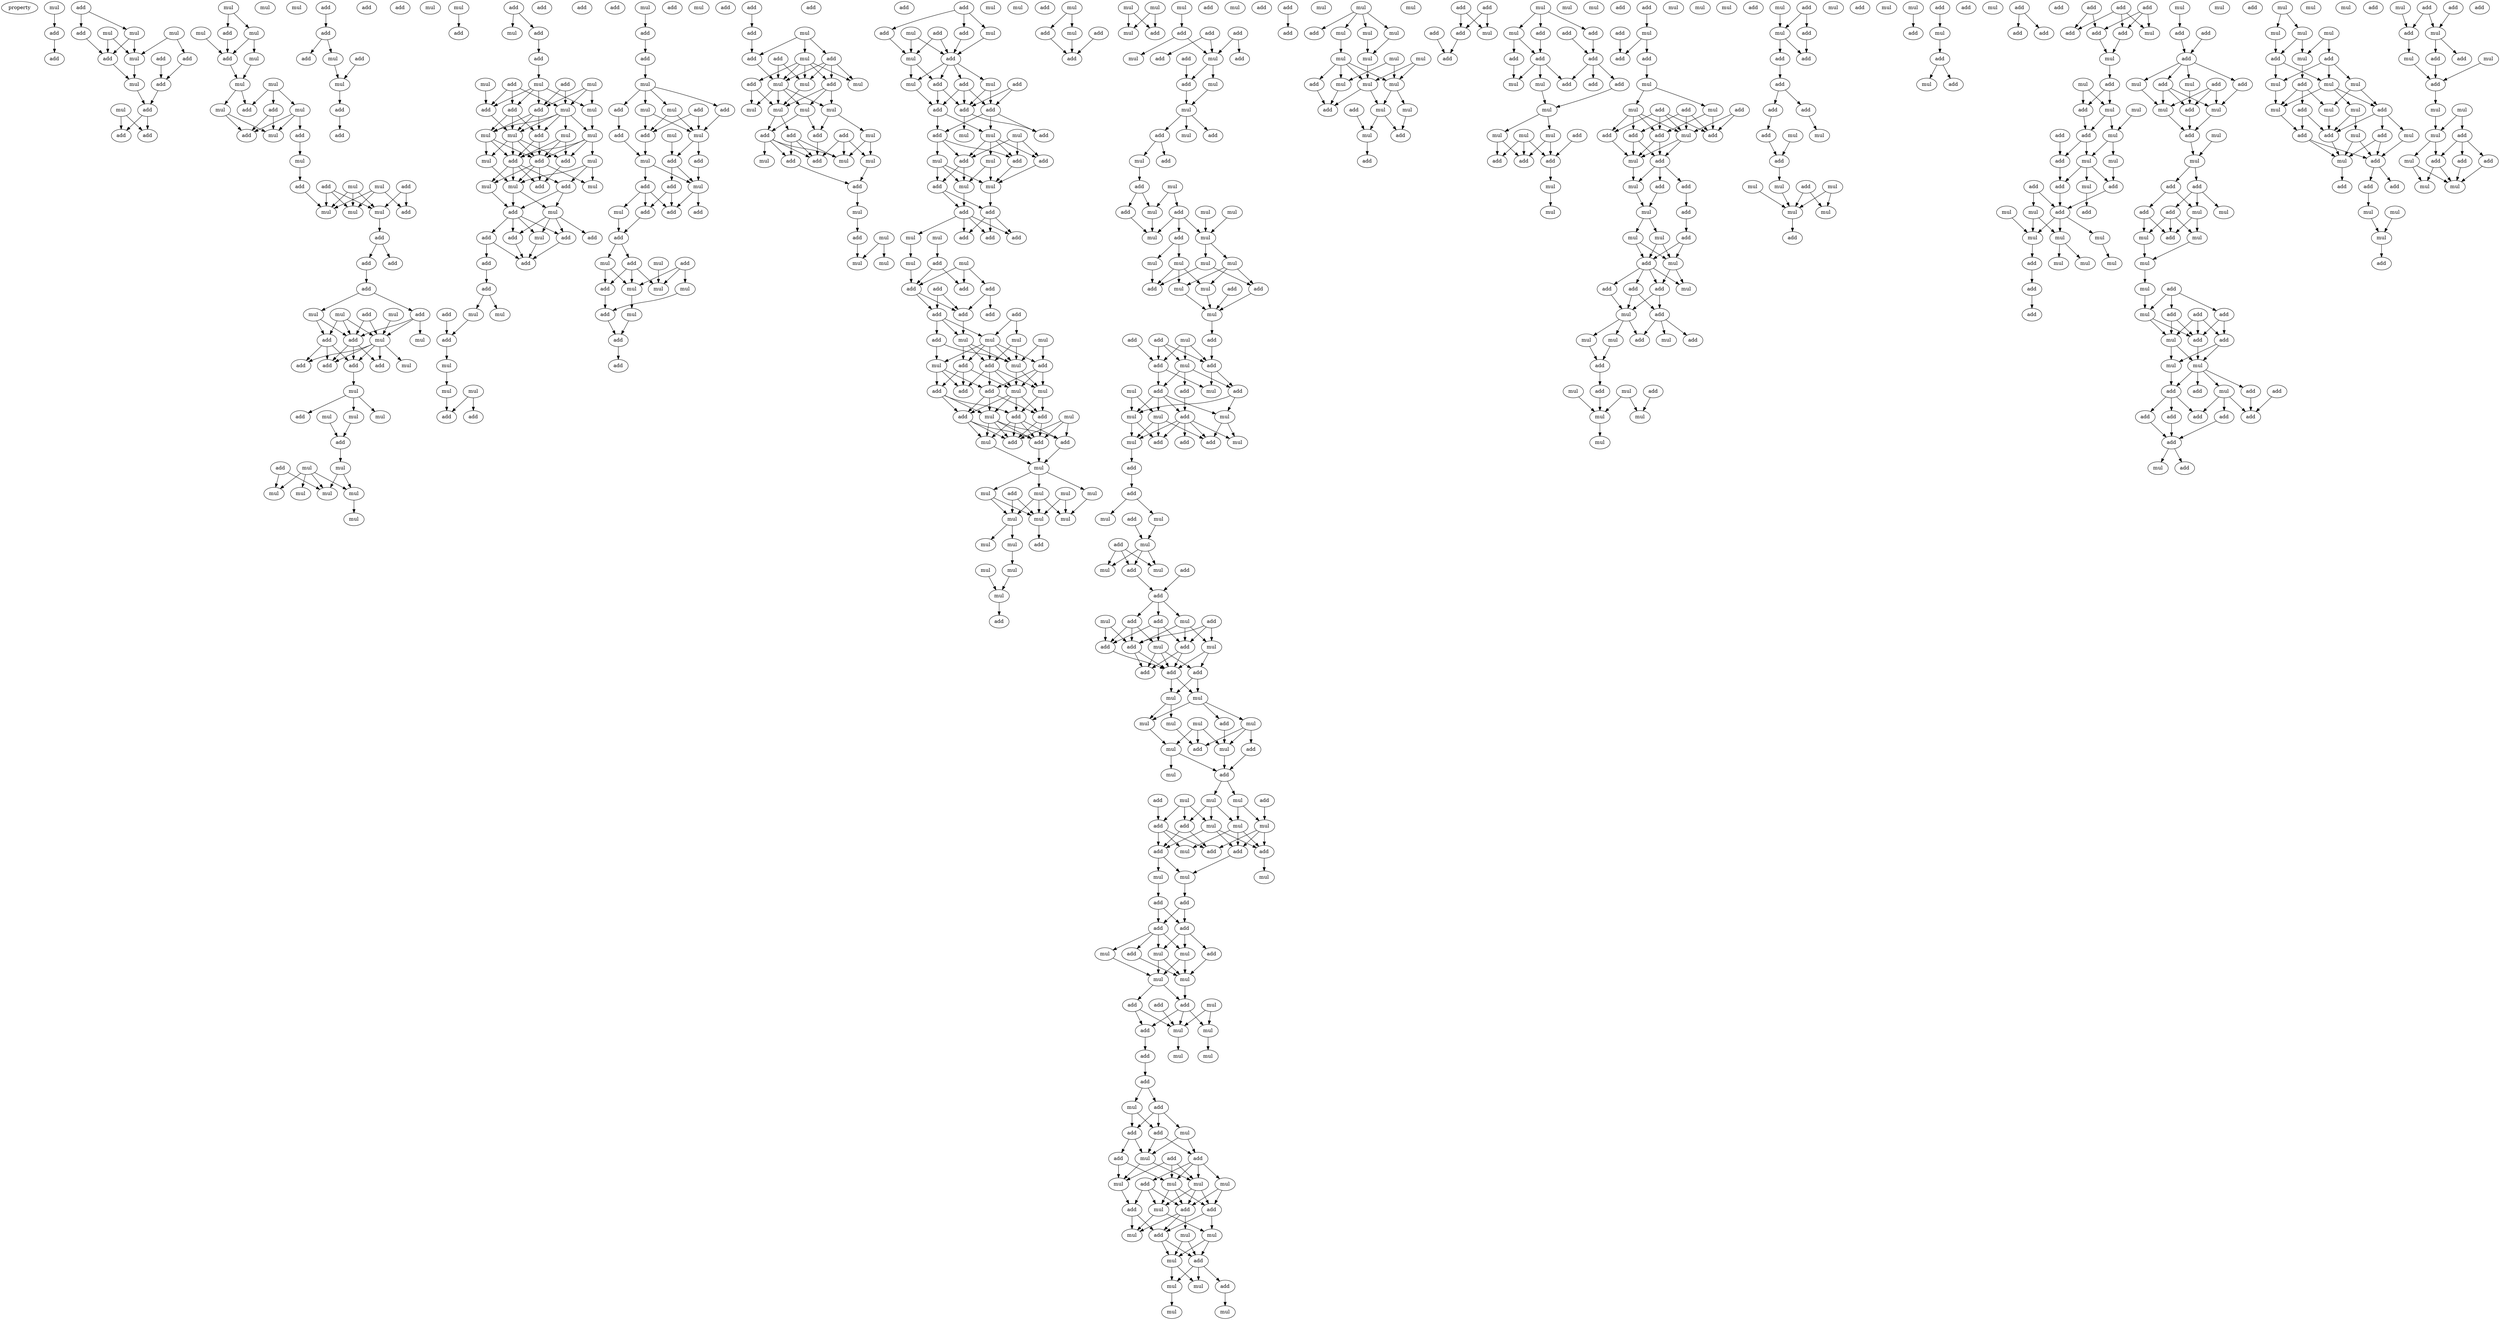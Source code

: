 digraph {
    node [fontcolor=black]
    property [mul=2,lf=1.9]
    0 [ label = mul ];
    1 [ label = add ];
    2 [ label = add ];
    3 [ label = add ];
    4 [ label = add ];
    5 [ label = mul ];
    6 [ label = mul ];
    7 [ label = mul ];
    8 [ label = mul ];
    9 [ label = add ];
    10 [ label = add ];
    11 [ label = add ];
    12 [ label = mul ];
    13 [ label = add ];
    14 [ label = mul ];
    15 [ label = add ];
    16 [ label = add ];
    17 [ label = add ];
    18 [ label = mul ];
    19 [ label = mul ];
    20 [ label = add ];
    21 [ label = mul ];
    22 [ label = mul ];
    23 [ label = add ];
    24 [ label = mul ];
    25 [ label = mul ];
    26 [ label = mul ];
    27 [ label = add ];
    28 [ label = mul ];
    29 [ label = mul ];
    30 [ label = add ];
    31 [ label = mul ];
    32 [ label = add ];
    33 [ label = add ];
    34 [ label = mul ];
    35 [ label = mul ];
    36 [ label = add ];
    37 [ label = mul ];
    38 [ label = add ];
    39 [ label = add ];
    40 [ label = mul ];
    41 [ label = mul ];
    42 [ label = add ];
    43 [ label = mul ];
    44 [ label = add ];
    45 [ label = add ];
    46 [ label = add ];
    47 [ label = add ];
    48 [ label = mul ];
    49 [ label = add ];
    50 [ label = add ];
    51 [ label = mul ];
    52 [ label = mul ];
    53 [ label = add ];
    54 [ label = mul ];
    55 [ label = mul ];
    56 [ label = add ];
    57 [ label = add ];
    58 [ label = add ];
    59 [ label = add ];
    60 [ label = mul ];
    61 [ label = add ];
    62 [ label = mul ];
    63 [ label = mul ];
    64 [ label = mul ];
    65 [ label = mul ];
    66 [ label = add ];
    67 [ label = add ];
    68 [ label = mul ];
    69 [ label = add ];
    70 [ label = mul ];
    71 [ label = mul ];
    72 [ label = mul ];
    73 [ label = mul ];
    74 [ label = mul ];
    75 [ label = mul ];
    76 [ label = mul ];
    77 [ label = add ];
    78 [ label = add ];
    79 [ label = add ];
    80 [ label = add ];
    81 [ label = mul ];
    82 [ label = add ];
    83 [ label = mul ];
    84 [ label = add ];
    85 [ label = add ];
    86 [ label = add ];
    87 [ label = mul ];
    88 [ label = mul ];
    89 [ label = add ];
    90 [ label = mul ];
    91 [ label = add ];
    92 [ label = add ];
    93 [ label = add ];
    94 [ label = add ];
    95 [ label = add ];
    96 [ label = mul ];
    97 [ label = add ];
    98 [ label = mul ];
    99 [ label = add ];
    100 [ label = mul ];
    101 [ label = mul ];
    102 [ label = add ];
    103 [ label = add ];
    104 [ label = add ];
    105 [ label = mul ];
    106 [ label = mul ];
    107 [ label = mul ];
    108 [ label = add ];
    109 [ label = mul ];
    110 [ label = mul ];
    111 [ label = mul ];
    112 [ label = add ];
    113 [ label = add ];
    114 [ label = mul ];
    115 [ label = add ];
    116 [ label = mul ];
    117 [ label = add ];
    118 [ label = mul ];
    119 [ label = add ];
    120 [ label = mul ];
    121 [ label = mul ];
    122 [ label = add ];
    123 [ label = add ];
    124 [ label = mul ];
    125 [ label = add ];
    126 [ label = add ];
    127 [ label = add ];
    128 [ label = add ];
    129 [ label = add ];
    130 [ label = add ];
    131 [ label = mul ];
    132 [ label = mul ];
    133 [ label = add ];
    134 [ label = add ];
    135 [ label = add ];
    136 [ label = mul ];
    137 [ label = add ];
    138 [ label = mul ];
    139 [ label = mul ];
    140 [ label = mul ];
    141 [ label = mul ];
    142 [ label = add ];
    143 [ label = add ];
    144 [ label = add ];
    145 [ label = add ];
    146 [ label = add ];
    147 [ label = mul ];
    148 [ label = mul ];
    149 [ label = add ];
    150 [ label = mul ];
    151 [ label = add ];
    152 [ label = add ];
    153 [ label = mul ];
    154 [ label = mul ];
    155 [ label = add ];
    156 [ label = add ];
    157 [ label = add ];
    158 [ label = mul ];
    159 [ label = add ];
    160 [ label = mul ];
    161 [ label = add ];
    162 [ label = add ];
    163 [ label = add ];
    164 [ label = mul ];
    165 [ label = add ];
    166 [ label = add ];
    167 [ label = add ];
    168 [ label = add ];
    169 [ label = mul ];
    170 [ label = add ];
    171 [ label = mul ];
    172 [ label = mul ];
    173 [ label = mul ];
    174 [ label = add ];
    175 [ label = mul ];
    176 [ label = mul ];
    177 [ label = add ];
    178 [ label = add ];
    179 [ label = add ];
    180 [ label = add ];
    181 [ label = mul ];
    182 [ label = add ];
    183 [ label = add ];
    184 [ label = add ];
    185 [ label = mul ];
    186 [ label = add ];
    187 [ label = add ];
    188 [ label = mul ];
    189 [ label = add ];
    190 [ label = mul ];
    191 [ label = mul ];
    192 [ label = mul ];
    193 [ label = mul ];
    194 [ label = mul ];
    195 [ label = mul ];
    196 [ label = mul ];
    197 [ label = add ];
    198 [ label = add ];
    199 [ label = add ];
    200 [ label = add ];
    201 [ label = mul ];
    202 [ label = mul ];
    203 [ label = add ];
    204 [ label = mul ];
    205 [ label = add ];
    206 [ label = add ];
    207 [ label = mul ];
    208 [ label = add ];
    209 [ label = add ];
    210 [ label = add ];
    211 [ label = mul ];
    212 [ label = mul ];
    213 [ label = mul ];
    214 [ label = add ];
    215 [ label = mul ];
    216 [ label = add ];
    217 [ label = add ];
    218 [ label = add ];
    219 [ label = mul ];
    220 [ label = mul ];
    221 [ label = add ];
    222 [ label = add ];
    223 [ label = add ];
    224 [ label = mul ];
    225 [ label = mul ];
    226 [ label = add ];
    227 [ label = add ];
    228 [ label = add ];
    229 [ label = add ];
    230 [ label = add ];
    231 [ label = mul ];
    232 [ label = add ];
    233 [ label = mul ];
    234 [ label = mul ];
    235 [ label = add ];
    236 [ label = mul ];
    237 [ label = mul ];
    238 [ label = add ];
    239 [ label = add ];
    240 [ label = mul ];
    241 [ label = add ];
    242 [ label = mul ];
    243 [ label = add ];
    244 [ label = add ];
    245 [ label = mul ];
    246 [ label = mul ];
    247 [ label = add ];
    248 [ label = add ];
    249 [ label = add ];
    250 [ label = add ];
    251 [ label = mul ];
    252 [ label = mul ];
    253 [ label = add ];
    254 [ label = add ];
    255 [ label = add ];
    256 [ label = add ];
    257 [ label = add ];
    258 [ label = add ];
    259 [ label = add ];
    260 [ label = add ];
    261 [ label = mul ];
    262 [ label = mul ];
    263 [ label = add ];
    264 [ label = mul ];
    265 [ label = mul ];
    266 [ label = add ];
    267 [ label = mul ];
    268 [ label = add ];
    269 [ label = mul ];
    270 [ label = add ];
    271 [ label = add ];
    272 [ label = mul ];
    273 [ label = add ];
    274 [ label = add ];
    275 [ label = mul ];
    276 [ label = add ];
    277 [ label = add ];
    278 [ label = mul ];
    279 [ label = add ];
    280 [ label = mul ];
    281 [ label = add ];
    282 [ label = add ];
    283 [ label = mul ];
    284 [ label = add ];
    285 [ label = mul ];
    286 [ label = mul ];
    287 [ label = mul ];
    288 [ label = mul ];
    289 [ label = add ];
    290 [ label = mul ];
    291 [ label = mul ];
    292 [ label = mul ];
    293 [ label = mul ];
    294 [ label = add ];
    295 [ label = mul ];
    296 [ label = mul ];
    297 [ label = mul ];
    298 [ label = mul ];
    299 [ label = mul ];
    300 [ label = mul ];
    301 [ label = mul ];
    302 [ label = add ];
    303 [ label = add ];
    304 [ label = mul ];
    305 [ label = add ];
    306 [ label = mul ];
    307 [ label = add ];
    308 [ label = add ];
    309 [ label = mul ];
    310 [ label = mul ];
    311 [ label = mul ];
    312 [ label = add ];
    313 [ label = mul ];
    314 [ label = add ];
    315 [ label = add ];
    316 [ label = add ];
    317 [ label = add ];
    318 [ label = mul ];
    319 [ label = add ];
    320 [ label = mul ];
    321 [ label = add ];
    322 [ label = mul ];
    323 [ label = add ];
    324 [ label = mul ];
    325 [ label = add ];
    326 [ label = mul ];
    327 [ label = add ];
    328 [ label = add ];
    329 [ label = mul ];
    330 [ label = add ];
    331 [ label = mul ];
    332 [ label = add ];
    333 [ label = mul ];
    334 [ label = add ];
    335 [ label = mul ];
    336 [ label = mul ];
    337 [ label = add ];
    338 [ label = mul ];
    339 [ label = mul ];
    340 [ label = add ];
    341 [ label = mul ];
    342 [ label = mul ];
    343 [ label = mul ];
    344 [ label = mul ];
    345 [ label = add ];
    346 [ label = mul ];
    347 [ label = mul ];
    348 [ label = add ];
    349 [ label = add ];
    350 [ label = mul ];
    351 [ label = add ];
    352 [ label = mul ];
    353 [ label = add ];
    354 [ label = add ];
    355 [ label = add ];
    356 [ label = mul ];
    357 [ label = add ];
    358 [ label = add ];
    359 [ label = add ];
    360 [ label = mul ];
    361 [ label = mul ];
    362 [ label = add ];
    363 [ label = mul ];
    364 [ label = mul ];
    365 [ label = add ];
    366 [ label = mul ];
    367 [ label = mul ];
    368 [ label = add ];
    369 [ label = mul ];
    370 [ label = add ];
    371 [ label = add ];
    372 [ label = add ];
    373 [ label = add ];
    374 [ label = mul ];
    375 [ label = add ];
    376 [ label = mul ];
    377 [ label = mul ];
    378 [ label = add ];
    379 [ label = mul ];
    380 [ label = mul ];
    381 [ label = add ];
    382 [ label = mul ];
    383 [ label = add ];
    384 [ label = add ];
    385 [ label = add ];
    386 [ label = mul ];
    387 [ label = add ];
    388 [ label = add ];
    389 [ label = mul ];
    390 [ label = add ];
    391 [ label = mul ];
    392 [ label = mul ];
    393 [ label = add ];
    394 [ label = add ];
    395 [ label = add ];
    396 [ label = add ];
    397 [ label = add ];
    398 [ label = mul ];
    399 [ label = mul ];
    400 [ label = add ];
    401 [ label = mul ];
    402 [ label = mul ];
    403 [ label = mul ];
    404 [ label = mul ];
    405 [ label = add ];
    406 [ label = mul ];
    407 [ label = mul ];
    408 [ label = add ];
    409 [ label = add ];
    410 [ label = mul ];
    411 [ label = mul ];
    412 [ label = add ];
    413 [ label = mul ];
    414 [ label = add ];
    415 [ label = mul ];
    416 [ label = mul ];
    417 [ label = add ];
    418 [ label = mul ];
    419 [ label = add ];
    420 [ label = mul ];
    421 [ label = mul ];
    422 [ label = add ];
    423 [ label = add ];
    424 [ label = add ];
    425 [ label = add ];
    426 [ label = mul ];
    427 [ label = mul ];
    428 [ label = mul ];
    429 [ label = add ];
    430 [ label = add ];
    431 [ label = add ];
    432 [ label = add ];
    433 [ label = mul ];
    434 [ label = mul ];
    435 [ label = add ];
    436 [ label = add ];
    437 [ label = mul ];
    438 [ label = mul ];
    439 [ label = mul ];
    440 [ label = mul ];
    441 [ label = add ];
    442 [ label = add ];
    443 [ label = add ];
    444 [ label = add ];
    445 [ label = mul ];
    446 [ label = mul ];
    447 [ label = add ];
    448 [ label = add ];
    449 [ label = mul ];
    450 [ label = mul ];
    451 [ label = add ];
    452 [ label = add ];
    453 [ label = add ];
    454 [ label = mul ];
    455 [ label = add ];
    456 [ label = mul ];
    457 [ label = add ];
    458 [ label = add ];
    459 [ label = add ];
    460 [ label = add ];
    461 [ label = mul ];
    462 [ label = add ];
    463 [ label = add ];
    464 [ label = mul ];
    465 [ label = mul ];
    466 [ label = mul ];
    467 [ label = mul ];
    468 [ label = add ];
    469 [ label = mul ];
    470 [ label = add ];
    471 [ label = add ];
    472 [ label = mul ];
    473 [ label = mul ];
    474 [ label = add ];
    475 [ label = mul ];
    476 [ label = add ];
    477 [ label = mul ];
    478 [ label = mul ];
    479 [ label = mul ];
    480 [ label = add ];
    481 [ label = mul ];
    482 [ label = mul ];
    483 [ label = mul ];
    484 [ label = mul ];
    485 [ label = mul ];
    486 [ label = add ];
    487 [ label = mul ];
    488 [ label = mul ];
    489 [ label = mul ];
    490 [ label = mul ];
    491 [ label = mul ];
    492 [ label = mul ];
    493 [ label = mul ];
    494 [ label = add ];
    495 [ label = mul ];
    496 [ label = mul ];
    497 [ label = mul ];
    498 [ label = mul ];
    499 [ label = mul ];
    500 [ label = add ];
    501 [ label = add ];
    502 [ label = mul ];
    503 [ label = add ];
    504 [ label = add ];
    505 [ label = add ];
    506 [ label = add ];
    507 [ label = add ];
    508 [ label = add ];
    509 [ label = mul ];
    510 [ label = add ];
    511 [ label = mul ];
    512 [ label = add ];
    513 [ label = mul ];
    514 [ label = add ];
    515 [ label = mul ];
    516 [ label = add ];
    517 [ label = add ];
    518 [ label = add ];
    519 [ label = add ];
    520 [ label = add ];
    521 [ label = add ];
    522 [ label = mul ];
    523 [ label = add ];
    524 [ label = mul ];
    525 [ label = mul ];
    526 [ label = mul ];
    527 [ label = mul ];
    528 [ label = add ];
    529 [ label = mul ];
    530 [ label = mul ];
    531 [ label = add ];
    532 [ label = add ];
    533 [ label = add ];
    534 [ label = mul ];
    535 [ label = add ];
    536 [ label = mul ];
    537 [ label = add ];
    538 [ label = mul ];
    539 [ label = mul ];
    540 [ label = add ];
    541 [ label = mul ];
    542 [ label = mul ];
    543 [ label = add ];
    544 [ label = add ];
    545 [ label = mul ];
    546 [ label = add ];
    547 [ label = add ];
    548 [ label = add ];
    549 [ label = mul ];
    550 [ label = mul ];
    551 [ label = add ];
    552 [ label = mul ];
    553 [ label = add ];
    554 [ label = add ];
    555 [ label = add ];
    556 [ label = mul ];
    557 [ label = add ];
    558 [ label = mul ];
    559 [ label = add ];
    560 [ label = add ];
    561 [ label = mul ];
    562 [ label = add ];
    563 [ label = add ];
    564 [ label = mul ];
    565 [ label = mul ];
    566 [ label = add ];
    567 [ label = mul ];
    568 [ label = mul ];
    569 [ label = add ];
    570 [ label = add ];
    571 [ label = add ];
    572 [ label = mul ];
    573 [ label = add ];
    574 [ label = mul ];
    575 [ label = add ];
    576 [ label = add ];
    577 [ label = mul ];
    578 [ label = mul ];
    579 [ label = add ];
    580 [ label = add ];
    581 [ label = mul ];
    582 [ label = mul ];
    583 [ label = add ];
    584 [ label = mul ];
    585 [ label = mul ];
    586 [ label = mul ];
    587 [ label = add ];
    588 [ label = add ];
    589 [ label = mul ];
    590 [ label = mul ];
    591 [ label = add ];
    592 [ label = add ];
    593 [ label = add ];
    594 [ label = mul ];
    595 [ label = add ];
    596 [ label = mul ];
    597 [ label = add ];
    598 [ label = add ];
    599 [ label = add ];
    600 [ label = mul ];
    601 [ label = add ];
    602 [ label = mul ];
    603 [ label = add ];
    604 [ label = mul ];
    605 [ label = mul ];
    606 [ label = add ];
    607 [ label = mul ];
    608 [ label = mul ];
    609 [ label = mul ];
    610 [ label = add ];
    611 [ label = mul ];
    612 [ label = add ];
    613 [ label = add ];
    614 [ label = mul ];
    615 [ label = add ];
    616 [ label = mul ];
    617 [ label = add ];
    618 [ label = mul ];
    619 [ label = add ];
    620 [ label = add ];
    621 [ label = add ];
    622 [ label = add ];
    623 [ label = add ];
    624 [ label = add ];
    625 [ label = add ];
    626 [ label = add ];
    627 [ label = add ];
    628 [ label = add ];
    629 [ label = add ];
    630 [ label = mul ];
    631 [ label = mul ];
    632 [ label = mul ];
    633 [ label = add ];
    634 [ label = mul ];
    635 [ label = add ];
    636 [ label = mul ];
    637 [ label = add ];
    638 [ label = mul ];
    639 [ label = add ];
    640 [ label = mul ];
    641 [ label = add ];
    642 [ label = mul ];
    643 [ label = add ];
    644 [ label = add ];
    645 [ label = add ];
    646 [ label = mul ];
    647 [ label = mul ];
    648 [ label = add ];
    649 [ label = mul ];
    650 [ label = add ];
    651 [ label = mul ];
    652 [ label = mul ];
    653 [ label = mul ];
    654 [ label = mul ];
    655 [ label = mul ];
    656 [ label = mul ];
    657 [ label = add ];
    658 [ label = add ];
    659 [ label = add ];
    660 [ label = mul ];
    661 [ label = add ];
    662 [ label = mul ];
    663 [ label = add ];
    664 [ label = add ];
    665 [ label = add ];
    666 [ label = mul ];
    667 [ label = add ];
    668 [ label = mul ];
    669 [ label = add ];
    670 [ label = add ];
    671 [ label = mul ];
    672 [ label = mul ];
    673 [ label = add ];
    674 [ label = mul ];
    675 [ label = mul ];
    676 [ label = add ];
    677 [ label = add ];
    678 [ label = add ];
    679 [ label = add ];
    680 [ label = mul ];
    681 [ label = mul ];
    682 [ label = add ];
    683 [ label = mul ];
    684 [ label = mul ];
    685 [ label = add ];
    686 [ label = mul ];
    687 [ label = add ];
    688 [ label = mul ];
    689 [ label = add ];
    690 [ label = add ];
    691 [ label = add ];
    692 [ label = mul ];
    693 [ label = add ];
    694 [ label = mul ];
    695 [ label = add ];
    696 [ label = mul ];
    697 [ label = mul ];
    698 [ label = add ];
    699 [ label = mul ];
    700 [ label = add ];
    701 [ label = add ];
    702 [ label = add ];
    703 [ label = add ];
    704 [ label = add ];
    705 [ label = add ];
    706 [ label = add ];
    707 [ label = add ];
    708 [ label = add ];
    709 [ label = mul ];
    710 [ label = add ];
    711 [ label = mul ];
    712 [ label = mul ];
    713 [ label = mul ];
    714 [ label = mul ];
    715 [ label = add ];
    716 [ label = add ];
    717 [ label = mul ];
    718 [ label = mul ];
    719 [ label = mul ];
    720 [ label = mul ];
    721 [ label = mul ];
    722 [ label = add ];
    723 [ label = add ];
    724 [ label = add ];
    725 [ label = mul ];
    726 [ label = mul ];
    727 [ label = mul ];
    728 [ label = mul ];
    729 [ label = add ];
    730 [ label = mul ];
    731 [ label = add ];
    732 [ label = add ];
    733 [ label = add ];
    734 [ label = mul ];
    735 [ label = add ];
    736 [ label = add ];
    737 [ label = add ];
    738 [ label = mul ];
    739 [ label = mul ];
    740 [ label = mul ];
    741 [ label = mul ];
    742 [ label = add ];
    743 [ label = add ];
    744 [ label = mul ];
    745 [ label = add ];
    746 [ label = add ];
    747 [ label = add ];
    748 [ label = mul ];
    749 [ label = mul ];
    750 [ label = add ];
    751 [ label = add ];
    752 [ label = mul ];
    753 [ label = add ];
    754 [ label = mul ];
    755 [ label = mul ];
    756 [ label = add ];
    757 [ label = mul ];
    758 [ label = mul ];
    759 [ label = add ];
    760 [ label = add ];
    761 [ label = add ];
    762 [ label = add ];
    763 [ label = mul ];
    764 [ label = mul ];
    0 -> 1 [ name = 0 ];
    1 -> 3 [ name = 1 ];
    2 -> 4 [ name = 2 ];
    2 -> 7 [ name = 3 ];
    4 -> 10 [ name = 4 ];
    5 -> 8 [ name = 5 ];
    5 -> 10 [ name = 6 ];
    6 -> 8 [ name = 7 ];
    6 -> 11 [ name = 8 ];
    7 -> 8 [ name = 9 ];
    7 -> 10 [ name = 10 ];
    8 -> 12 [ name = 11 ];
    9 -> 13 [ name = 12 ];
    10 -> 12 [ name = 13 ];
    11 -> 13 [ name = 14 ];
    12 -> 15 [ name = 15 ];
    13 -> 15 [ name = 16 ];
    14 -> 16 [ name = 17 ];
    14 -> 17 [ name = 18 ];
    15 -> 16 [ name = 19 ];
    15 -> 17 [ name = 20 ];
    18 -> 19 [ name = 21 ];
    18 -> 20 [ name = 22 ];
    19 -> 22 [ name = 23 ];
    19 -> 23 [ name = 24 ];
    20 -> 23 [ name = 25 ];
    21 -> 23 [ name = 26 ];
    22 -> 24 [ name = 27 ];
    23 -> 24 [ name = 28 ];
    24 -> 27 [ name = 29 ];
    24 -> 28 [ name = 30 ];
    26 -> 27 [ name = 31 ];
    26 -> 29 [ name = 32 ];
    26 -> 30 [ name = 33 ];
    28 -> 31 [ name = 34 ];
    28 -> 32 [ name = 35 ];
    29 -> 31 [ name = 36 ];
    29 -> 32 [ name = 37 ];
    29 -> 33 [ name = 38 ];
    30 -> 31 [ name = 39 ];
    30 -> 32 [ name = 40 ];
    33 -> 34 [ name = 41 ];
    34 -> 38 [ name = 42 ];
    35 -> 40 [ name = 43 ];
    35 -> 42 [ name = 44 ];
    35 -> 43 [ name = 45 ];
    36 -> 41 [ name = 46 ];
    36 -> 42 [ name = 47 ];
    37 -> 40 [ name = 48 ];
    37 -> 41 [ name = 49 ];
    37 -> 43 [ name = 50 ];
    38 -> 43 [ name = 51 ];
    39 -> 40 [ name = 52 ];
    39 -> 41 [ name = 53 ];
    39 -> 43 [ name = 54 ];
    41 -> 44 [ name = 55 ];
    44 -> 45 [ name = 56 ];
    44 -> 46 [ name = 57 ];
    45 -> 47 [ name = 58 ];
    47 -> 48 [ name = 59 ];
    47 -> 50 [ name = 60 ];
    48 -> 53 [ name = 61 ];
    48 -> 56 [ name = 62 ];
    49 -> 55 [ name = 63 ];
    49 -> 56 [ name = 64 ];
    50 -> 54 [ name = 65 ];
    50 -> 55 [ name = 66 ];
    50 -> 56 [ name = 67 ];
    51 -> 53 [ name = 68 ];
    51 -> 55 [ name = 69 ];
    51 -> 56 [ name = 70 ];
    52 -> 55 [ name = 71 ];
    53 -> 57 [ name = 72 ];
    53 -> 58 [ name = 73 ];
    53 -> 59 [ name = 74 ];
    55 -> 57 [ name = 75 ];
    55 -> 58 [ name = 76 ];
    55 -> 59 [ name = 77 ];
    55 -> 60 [ name = 78 ];
    55 -> 61 [ name = 79 ];
    56 -> 57 [ name = 80 ];
    56 -> 59 [ name = 81 ];
    56 -> 61 [ name = 82 ];
    59 -> 62 [ name = 83 ];
    62 -> 63 [ name = 84 ];
    62 -> 64 [ name = 85 ];
    62 -> 66 [ name = 86 ];
    63 -> 67 [ name = 87 ];
    65 -> 67 [ name = 88 ];
    67 -> 68 [ name = 89 ];
    68 -> 71 [ name = 90 ];
    68 -> 72 [ name = 91 ];
    69 -> 71 [ name = 92 ];
    69 -> 74 [ name = 93 ];
    70 -> 71 [ name = 94 ];
    70 -> 72 [ name = 95 ];
    70 -> 73 [ name = 96 ];
    70 -> 74 [ name = 97 ];
    72 -> 75 [ name = 98 ];
    77 -> 79 [ name = 99 ];
    79 -> 80 [ name = 100 ];
    79 -> 81 [ name = 101 ];
    81 -> 83 [ name = 102 ];
    82 -> 83 [ name = 103 ];
    83 -> 84 [ name = 104 ];
    84 -> 85 [ name = 105 ];
    88 -> 92 [ name = 106 ];
    89 -> 90 [ name = 107 ];
    89 -> 91 [ name = 108 ];
    91 -> 95 [ name = 109 ];
    95 -> 98 [ name = 110 ];
    96 -> 101 [ name = 111 ];
    96 -> 104 [ name = 112 ];
    96 -> 105 [ name = 113 ];
    97 -> 104 [ name = 114 ];
    97 -> 105 [ name = 115 ];
    98 -> 101 [ name = 116 ];
    98 -> 102 [ name = 117 ];
    98 -> 103 [ name = 118 ];
    98 -> 104 [ name = 119 ];
    99 -> 102 [ name = 120 ];
    99 -> 103 [ name = 121 ];
    99 -> 105 [ name = 122 ];
    100 -> 103 [ name = 123 ];
    101 -> 110 [ name = 124 ];
    102 -> 106 [ name = 125 ];
    102 -> 107 [ name = 126 ];
    102 -> 108 [ name = 127 ];
    103 -> 106 [ name = 128 ];
    104 -> 106 [ name = 129 ];
    104 -> 107 [ name = 130 ];
    104 -> 108 [ name = 131 ];
    105 -> 106 [ name = 132 ];
    105 -> 107 [ name = 133 ];
    105 -> 108 [ name = 134 ];
    105 -> 109 [ name = 135 ];
    105 -> 110 [ name = 136 ];
    106 -> 111 [ name = 137 ];
    106 -> 112 [ name = 138 ];
    106 -> 113 [ name = 139 ];
    106 -> 115 [ name = 140 ];
    107 -> 111 [ name = 141 ];
    107 -> 112 [ name = 142 ];
    107 -> 115 [ name = 143 ];
    108 -> 112 [ name = 144 ];
    108 -> 115 [ name = 145 ];
    109 -> 112 [ name = 146 ];
    109 -> 113 [ name = 147 ];
    109 -> 115 [ name = 148 ];
    110 -> 112 [ name = 149 ];
    110 -> 113 [ name = 150 ];
    110 -> 114 [ name = 151 ];
    110 -> 115 [ name = 152 ];
    111 -> 118 [ name = 153 ];
    112 -> 117 [ name = 154 ];
    112 -> 118 [ name = 155 ];
    112 -> 119 [ name = 156 ];
    112 -> 120 [ name = 157 ];
    113 -> 117 [ name = 158 ];
    114 -> 116 [ name = 159 ];
    114 -> 118 [ name = 160 ];
    114 -> 119 [ name = 161 ];
    115 -> 116 [ name = 162 ];
    115 -> 117 [ name = 163 ];
    115 -> 118 [ name = 164 ];
    115 -> 120 [ name = 165 ];
    118 -> 121 [ name = 166 ];
    118 -> 122 [ name = 167 ];
    119 -> 121 [ name = 168 ];
    119 -> 122 [ name = 169 ];
    120 -> 122 [ name = 170 ];
    121 -> 123 [ name = 171 ];
    121 -> 124 [ name = 172 ];
    121 -> 125 [ name = 173 ];
    121 -> 126 [ name = 174 ];
    122 -> 123 [ name = 175 ];
    122 -> 124 [ name = 176 ];
    122 -> 125 [ name = 177 ];
    122 -> 127 [ name = 178 ];
    123 -> 129 [ name = 179 ];
    124 -> 129 [ name = 180 ];
    125 -> 129 [ name = 181 ];
    127 -> 128 [ name = 182 ];
    127 -> 129 [ name = 183 ];
    128 -> 130 [ name = 184 ];
    130 -> 131 [ name = 185 ];
    130 -> 132 [ name = 186 ];
    132 -> 135 [ name = 187 ];
    133 -> 135 [ name = 188 ];
    135 -> 139 [ name = 189 ];
    136 -> 142 [ name = 190 ];
    139 -> 141 [ name = 191 ];
    140 -> 145 [ name = 192 ];
    140 -> 146 [ name = 193 ];
    141 -> 145 [ name = 194 ];
    142 -> 144 [ name = 195 ];
    144 -> 147 [ name = 196 ];
    147 -> 148 [ name = 197 ];
    147 -> 149 [ name = 198 ];
    147 -> 150 [ name = 199 ];
    147 -> 151 [ name = 200 ];
    148 -> 153 [ name = 201 ];
    148 -> 156 [ name = 202 ];
    149 -> 155 [ name = 203 ];
    150 -> 153 [ name = 204 ];
    150 -> 156 [ name = 205 ];
    151 -> 153 [ name = 206 ];
    152 -> 153 [ name = 207 ];
    152 -> 156 [ name = 208 ];
    153 -> 157 [ name = 209 ];
    153 -> 159 [ name = 210 ];
    154 -> 157 [ name = 211 ];
    155 -> 158 [ name = 212 ];
    156 -> 158 [ name = 213 ];
    157 -> 160 [ name = 214 ];
    157 -> 162 [ name = 215 ];
    158 -> 160 [ name = 216 ];
    158 -> 161 [ name = 217 ];
    159 -> 160 [ name = 218 ];
    160 -> 165 [ name = 219 ];
    160 -> 166 [ name = 220 ];
    161 -> 163 [ name = 221 ];
    161 -> 164 [ name = 222 ];
    161 -> 166 [ name = 223 ];
    162 -> 163 [ name = 224 ];
    162 -> 166 [ name = 225 ];
    163 -> 167 [ name = 226 ];
    164 -> 167 [ name = 227 ];
    167 -> 170 [ name = 228 ];
    167 -> 171 [ name = 229 ];
    168 -> 172 [ name = 230 ];
    168 -> 173 [ name = 231 ];
    168 -> 175 [ name = 232 ];
    169 -> 175 [ name = 233 ];
    170 -> 172 [ name = 234 ];
    170 -> 174 [ name = 235 ];
    170 -> 175 [ name = 236 ];
    171 -> 172 [ name = 237 ];
    171 -> 174 [ name = 238 ];
    172 -> 176 [ name = 239 ];
    173 -> 177 [ name = 240 ];
    174 -> 177 [ name = 241 ];
    176 -> 178 [ name = 242 ];
    177 -> 178 [ name = 243 ];
    178 -> 180 [ name = 244 ];
    179 -> 182 [ name = 245 ];
    181 -> 183 [ name = 246 ];
    181 -> 185 [ name = 247 ];
    181 -> 186 [ name = 248 ];
    182 -> 183 [ name = 249 ];
    183 -> 190 [ name = 250 ];
    184 -> 190 [ name = 251 ];
    184 -> 191 [ name = 252 ];
    185 -> 187 [ name = 253 ];
    185 -> 188 [ name = 254 ];
    185 -> 189 [ name = 255 ];
    185 -> 190 [ name = 256 ];
    185 -> 191 [ name = 257 ];
    186 -> 188 [ name = 258 ];
    186 -> 189 [ name = 259 ];
    186 -> 190 [ name = 260 ];
    186 -> 191 [ name = 261 ];
    187 -> 193 [ name = 262 ];
    187 -> 194 [ name = 263 ];
    189 -> 192 [ name = 264 ];
    189 -> 193 [ name = 265 ];
    189 -> 195 [ name = 266 ];
    190 -> 192 [ name = 267 ];
    190 -> 193 [ name = 268 ];
    190 -> 194 [ name = 269 ];
    190 -> 195 [ name = 270 ];
    191 -> 193 [ name = 271 ];
    192 -> 196 [ name = 272 ];
    192 -> 200 [ name = 273 ];
    193 -> 198 [ name = 274 ];
    193 -> 199 [ name = 275 ];
    195 -> 199 [ name = 276 ];
    195 -> 200 [ name = 277 ];
    196 -> 201 [ name = 278 ];
    196 -> 202 [ name = 279 ];
    197 -> 201 [ name = 280 ];
    197 -> 202 [ name = 281 ];
    197 -> 205 [ name = 282 ];
    198 -> 202 [ name = 283 ];
    198 -> 203 [ name = 284 ];
    198 -> 205 [ name = 285 ];
    199 -> 202 [ name = 286 ];
    199 -> 203 [ name = 287 ];
    199 -> 204 [ name = 288 ];
    199 -> 205 [ name = 289 ];
    200 -> 205 [ name = 290 ];
    201 -> 206 [ name = 291 ];
    203 -> 206 [ name = 292 ];
    206 -> 207 [ name = 293 ];
    207 -> 209 [ name = 294 ];
    209 -> 212 [ name = 295 ];
    211 -> 212 [ name = 296 ];
    211 -> 213 [ name = 297 ];
    214 -> 215 [ name = 298 ];
    214 -> 216 [ name = 299 ];
    214 -> 218 [ name = 300 ];
    215 -> 221 [ name = 301 ];
    216 -> 221 [ name = 302 ];
    217 -> 220 [ name = 303 ];
    217 -> 221 [ name = 304 ];
    218 -> 220 [ name = 305 ];
    219 -> 220 [ name = 306 ];
    219 -> 221 [ name = 307 ];
    220 -> 223 [ name = 308 ];
    220 -> 225 [ name = 309 ];
    221 -> 223 [ name = 310 ];
    221 -> 224 [ name = 311 ];
    221 -> 225 [ name = 312 ];
    221 -> 226 [ name = 313 ];
    222 -> 227 [ name = 314 ];
    222 -> 229 [ name = 315 ];
    223 -> 228 [ name = 316 ];
    223 -> 229 [ name = 317 ];
    224 -> 227 [ name = 318 ];
    224 -> 229 [ name = 319 ];
    225 -> 228 [ name = 320 ];
    226 -> 227 [ name = 321 ];
    226 -> 228 [ name = 322 ];
    226 -> 229 [ name = 323 ];
    227 -> 230 [ name = 324 ];
    227 -> 232 [ name = 325 ];
    227 -> 233 [ name = 326 ];
    228 -> 232 [ name = 327 ];
    228 -> 233 [ name = 328 ];
    229 -> 230 [ name = 329 ];
    229 -> 234 [ name = 330 ];
    231 -> 235 [ name = 331 ];
    231 -> 238 [ name = 332 ];
    231 -> 239 [ name = 333 ];
    232 -> 237 [ name = 334 ];
    232 -> 238 [ name = 335 ];
    232 -> 239 [ name = 336 ];
    233 -> 235 [ name = 337 ];
    233 -> 236 [ name = 338 ];
    233 -> 238 [ name = 339 ];
    233 -> 239 [ name = 340 ];
    235 -> 242 [ name = 341 ];
    236 -> 240 [ name = 342 ];
    236 -> 242 [ name = 343 ];
    237 -> 240 [ name = 344 ];
    237 -> 241 [ name = 345 ];
    237 -> 242 [ name = 346 ];
    238 -> 242 [ name = 347 ];
    239 -> 240 [ name = 348 ];
    239 -> 241 [ name = 349 ];
    240 -> 243 [ name = 350 ];
    241 -> 243 [ name = 351 ];
    241 -> 244 [ name = 352 ];
    242 -> 244 [ name = 353 ];
    243 -> 245 [ name = 354 ];
    243 -> 247 [ name = 355 ];
    243 -> 248 [ name = 356 ];
    243 -> 249 [ name = 357 ];
    244 -> 247 [ name = 358 ];
    244 -> 248 [ name = 359 ];
    244 -> 249 [ name = 360 ];
    245 -> 252 [ name = 361 ];
    246 -> 250 [ name = 362 ];
    250 -> 253 [ name = 363 ];
    250 -> 256 [ name = 364 ];
    251 -> 253 [ name = 365 ];
    251 -> 255 [ name = 366 ];
    251 -> 256 [ name = 367 ];
    252 -> 256 [ name = 368 ];
    254 -> 258 [ name = 369 ];
    254 -> 259 [ name = 370 ];
    255 -> 258 [ name = 371 ];
    255 -> 260 [ name = 372 ];
    256 -> 258 [ name = 373 ];
    256 -> 259 [ name = 374 ];
    257 -> 261 [ name = 375 ];
    257 -> 265 [ name = 376 ];
    258 -> 262 [ name = 377 ];
    259 -> 262 [ name = 378 ];
    259 -> 263 [ name = 379 ];
    259 -> 265 [ name = 380 ];
    261 -> 266 [ name = 381 ];
    261 -> 269 [ name = 382 ];
    262 -> 266 [ name = 383 ];
    262 -> 268 [ name = 384 ];
    262 -> 269 [ name = 385 ];
    263 -> 267 [ name = 386 ];
    263 -> 269 [ name = 387 ];
    264 -> 269 [ name = 388 ];
    264 -> 270 [ name = 389 ];
    265 -> 266 [ name = 390 ];
    265 -> 267 [ name = 391 ];
    265 -> 268 [ name = 392 ];
    265 -> 269 [ name = 393 ];
    265 -> 270 [ name = 394 ];
    266 -> 271 [ name = 395 ];
    266 -> 272 [ name = 396 ];
    266 -> 274 [ name = 397 ];
    266 -> 275 [ name = 398 ];
    267 -> 271 [ name = 399 ];
    267 -> 273 [ name = 400 ];
    267 -> 274 [ name = 401 ];
    268 -> 271 [ name = 402 ];
    268 -> 273 [ name = 403 ];
    268 -> 275 [ name = 404 ];
    269 -> 272 [ name = 405 ];
    269 -> 275 [ name = 406 ];
    270 -> 272 [ name = 407 ];
    270 -> 274 [ name = 408 ];
    270 -> 275 [ name = 409 ];
    272 -> 276 [ name = 410 ];
    272 -> 279 [ name = 411 ];
    273 -> 276 [ name = 412 ];
    273 -> 277 [ name = 413 ];
    273 -> 280 [ name = 414 ];
    274 -> 277 [ name = 415 ];
    274 -> 279 [ name = 416 ];
    274 -> 280 [ name = 417 ];
    275 -> 276 [ name = 418 ];
    275 -> 277 [ name = 419 ];
    275 -> 279 [ name = 420 ];
    275 -> 280 [ name = 421 ];
    276 -> 281 [ name = 422 ];
    276 -> 282 [ name = 423 ];
    276 -> 283 [ name = 424 ];
    276 -> 284 [ name = 425 ];
    277 -> 281 [ name = 426 ];
    277 -> 283 [ name = 427 ];
    277 -> 284 [ name = 428 ];
    278 -> 281 [ name = 429 ];
    278 -> 282 [ name = 430 ];
    278 -> 284 [ name = 431 ];
    279 -> 281 [ name = 432 ];
    279 -> 284 [ name = 433 ];
    280 -> 281 [ name = 434 ];
    280 -> 282 [ name = 435 ];
    280 -> 283 [ name = 436 ];
    280 -> 284 [ name = 437 ];
    281 -> 285 [ name = 438 ];
    282 -> 285 [ name = 439 ];
    283 -> 285 [ name = 440 ];
    285 -> 286 [ name = 441 ];
    285 -> 287 [ name = 442 ];
    285 -> 290 [ name = 443 ];
    286 -> 291 [ name = 444 ];
    286 -> 292 [ name = 445 ];
    287 -> 291 [ name = 446 ];
    287 -> 292 [ name = 447 ];
    287 -> 293 [ name = 448 ];
    288 -> 291 [ name = 449 ];
    288 -> 293 [ name = 450 ];
    289 -> 291 [ name = 451 ];
    289 -> 292 [ name = 452 ];
    290 -> 293 [ name = 453 ];
    291 -> 294 [ name = 454 ];
    292 -> 295 [ name = 455 ];
    292 -> 297 [ name = 456 ];
    295 -> 299 [ name = 457 ];
    298 -> 300 [ name = 458 ];
    299 -> 300 [ name = 459 ];
    300 -> 303 [ name = 460 ];
    304 -> 305 [ name = 461 ];
    304 -> 306 [ name = 462 ];
    305 -> 308 [ name = 463 ];
    306 -> 308 [ name = 464 ];
    307 -> 308 [ name = 465 ];
    309 -> 311 [ name = 466 ];
    309 -> 312 [ name = 467 ];
    310 -> 311 [ name = 468 ];
    310 -> 312 [ name = 469 ];
    313 -> 315 [ name = 470 ];
    314 -> 319 [ name = 471 ];
    314 -> 320 [ name = 472 ];
    315 -> 318 [ name = 473 ];
    315 -> 320 [ name = 474 ];
    316 -> 320 [ name = 475 ];
    316 -> 321 [ name = 476 ];
    317 -> 323 [ name = 477 ];
    320 -> 322 [ name = 478 ];
    320 -> 323 [ name = 479 ];
    322 -> 324 [ name = 480 ];
    323 -> 324 [ name = 481 ];
    324 -> 325 [ name = 482 ];
    324 -> 326 [ name = 483 ];
    324 -> 328 [ name = 484 ];
    325 -> 329 [ name = 485 ];
    325 -> 330 [ name = 486 ];
    329 -> 332 [ name = 487 ];
    331 -> 336 [ name = 488 ];
    331 -> 337 [ name = 489 ];
    332 -> 334 [ name = 490 ];
    332 -> 336 [ name = 491 ];
    333 -> 339 [ name = 492 ];
    334 -> 338 [ name = 493 ];
    335 -> 339 [ name = 494 ];
    336 -> 338 [ name = 495 ];
    337 -> 338 [ name = 496 ];
    337 -> 339 [ name = 497 ];
    337 -> 340 [ name = 498 ];
    339 -> 341 [ name = 499 ];
    339 -> 344 [ name = 500 ];
    340 -> 342 [ name = 501 ];
    340 -> 343 [ name = 502 ];
    341 -> 345 [ name = 503 ];
    341 -> 349 [ name = 504 ];
    342 -> 345 [ name = 505 ];
    342 -> 346 [ name = 506 ];
    342 -> 347 [ name = 507 ];
    343 -> 345 [ name = 508 ];
    344 -> 346 [ name = 509 ];
    344 -> 347 [ name = 510 ];
    344 -> 349 [ name = 511 ];
    346 -> 350 [ name = 512 ];
    347 -> 350 [ name = 513 ];
    348 -> 350 [ name = 514 ];
    349 -> 350 [ name = 515 ];
    350 -> 354 [ name = 516 ];
    351 -> 355 [ name = 517 ];
    352 -> 355 [ name = 518 ];
    352 -> 356 [ name = 519 ];
    352 -> 357 [ name = 520 ];
    353 -> 355 [ name = 521 ];
    353 -> 356 [ name = 522 ];
    353 -> 357 [ name = 523 ];
    354 -> 357 [ name = 524 ];
    355 -> 359 [ name = 525 ];
    355 -> 360 [ name = 526 ];
    356 -> 358 [ name = 527 ];
    356 -> 359 [ name = 528 ];
    356 -> 362 [ name = 529 ];
    357 -> 360 [ name = 530 ];
    357 -> 362 [ name = 531 ];
    358 -> 365 [ name = 532 ];
    359 -> 363 [ name = 533 ];
    359 -> 364 [ name = 534 ];
    359 -> 365 [ name = 535 ];
    359 -> 366 [ name = 536 ];
    361 -> 363 [ name = 537 ];
    361 -> 366 [ name = 538 ];
    362 -> 363 [ name = 539 ];
    362 -> 364 [ name = 540 ];
    363 -> 369 [ name = 541 ];
    363 -> 370 [ name = 542 ];
    364 -> 367 [ name = 543 ];
    364 -> 371 [ name = 544 ];
    365 -> 367 [ name = 545 ];
    365 -> 368 [ name = 546 ];
    365 -> 369 [ name = 547 ];
    365 -> 370 [ name = 548 ];
    365 -> 371 [ name = 549 ];
    366 -> 369 [ name = 550 ];
    366 -> 370 [ name = 551 ];
    366 -> 371 [ name = 552 ];
    369 -> 372 [ name = 553 ];
    372 -> 373 [ name = 554 ];
    373 -> 374 [ name = 555 ];
    373 -> 376 [ name = 556 ];
    374 -> 377 [ name = 557 ];
    375 -> 377 [ name = 558 ];
    377 -> 379 [ name = 559 ];
    377 -> 380 [ name = 560 ];
    377 -> 381 [ name = 561 ];
    378 -> 379 [ name = 562 ];
    378 -> 380 [ name = 563 ];
    378 -> 381 [ name = 564 ];
    381 -> 384 [ name = 565 ];
    383 -> 384 [ name = 566 ];
    384 -> 385 [ name = 567 ];
    384 -> 386 [ name = 568 ];
    384 -> 387 [ name = 569 ];
    385 -> 392 [ name = 570 ];
    385 -> 393 [ name = 571 ];
    385 -> 394 [ name = 572 ];
    386 -> 390 [ name = 573 ];
    386 -> 391 [ name = 574 ];
    386 -> 394 [ name = 575 ];
    387 -> 390 [ name = 576 ];
    387 -> 392 [ name = 577 ];
    387 -> 393 [ name = 578 ];
    388 -> 390 [ name = 579 ];
    388 -> 391 [ name = 580 ];
    388 -> 394 [ name = 581 ];
    389 -> 390 [ name = 582 ];
    389 -> 393 [ name = 583 ];
    390 -> 395 [ name = 584 ];
    390 -> 396 [ name = 585 ];
    391 -> 396 [ name = 586 ];
    391 -> 397 [ name = 587 ];
    392 -> 395 [ name = 588 ];
    392 -> 396 [ name = 589 ];
    392 -> 397 [ name = 590 ];
    393 -> 396 [ name = 591 ];
    394 -> 395 [ name = 592 ];
    394 -> 396 [ name = 593 ];
    396 -> 398 [ name = 594 ];
    396 -> 399 [ name = 595 ];
    397 -> 398 [ name = 596 ];
    397 -> 399 [ name = 597 ];
    398 -> 402 [ name = 598 ];
    398 -> 404 [ name = 599 ];
    399 -> 400 [ name = 600 ];
    399 -> 402 [ name = 601 ];
    399 -> 403 [ name = 602 ];
    400 -> 406 [ name = 603 ];
    401 -> 406 [ name = 604 ];
    401 -> 407 [ name = 605 ];
    401 -> 408 [ name = 606 ];
    402 -> 407 [ name = 607 ];
    403 -> 405 [ name = 608 ];
    403 -> 406 [ name = 609 ];
    403 -> 408 [ name = 610 ];
    404 -> 408 [ name = 611 ];
    405 -> 409 [ name = 612 ];
    406 -> 409 [ name = 613 ];
    407 -> 409 [ name = 614 ];
    407 -> 410 [ name = 615 ];
    409 -> 411 [ name = 616 ];
    409 -> 413 [ name = 617 ];
    411 -> 416 [ name = 618 ];
    411 -> 417 [ name = 619 ];
    411 -> 420 [ name = 620 ];
    412 -> 418 [ name = 621 ];
    413 -> 416 [ name = 622 ];
    413 -> 418 [ name = 623 ];
    414 -> 419 [ name = 624 ];
    415 -> 417 [ name = 625 ];
    415 -> 419 [ name = 626 ];
    415 -> 420 [ name = 627 ];
    416 -> 421 [ name = 628 ];
    416 -> 422 [ name = 629 ];
    416 -> 424 [ name = 630 ];
    417 -> 423 [ name = 631 ];
    417 -> 425 [ name = 632 ];
    418 -> 422 [ name = 633 ];
    418 -> 423 [ name = 634 ];
    418 -> 424 [ name = 635 ];
    419 -> 421 [ name = 636 ];
    419 -> 423 [ name = 637 ];
    419 -> 425 [ name = 638 ];
    420 -> 422 [ name = 639 ];
    420 -> 424 [ name = 640 ];
    420 -> 425 [ name = 641 ];
    422 -> 428 [ name = 642 ];
    424 -> 426 [ name = 643 ];
    425 -> 426 [ name = 644 ];
    425 -> 427 [ name = 645 ];
    426 -> 430 [ name = 646 ];
    427 -> 429 [ name = 647 ];
    429 -> 431 [ name = 648 ];
    429 -> 432 [ name = 649 ];
    430 -> 431 [ name = 650 ];
    430 -> 432 [ name = 651 ];
    431 -> 433 [ name = 652 ];
    431 -> 434 [ name = 653 ];
    431 -> 435 [ name = 654 ];
    431 -> 437 [ name = 655 ];
    432 -> 433 [ name = 656 ];
    432 -> 436 [ name = 657 ];
    432 -> 437 [ name = 658 ];
    433 -> 438 [ name = 659 ];
    433 -> 439 [ name = 660 ];
    434 -> 438 [ name = 661 ];
    435 -> 439 [ name = 662 ];
    436 -> 439 [ name = 663 ];
    437 -> 438 [ name = 664 ];
    437 -> 439 [ name = 665 ];
    438 -> 441 [ name = 666 ];
    438 -> 443 [ name = 667 ];
    439 -> 441 [ name = 668 ];
    440 -> 445 [ name = 669 ];
    440 -> 446 [ name = 670 ];
    441 -> 444 [ name = 671 ];
    441 -> 445 [ name = 672 ];
    441 -> 446 [ name = 673 ];
    442 -> 446 [ name = 674 ];
    443 -> 444 [ name = 675 ];
    443 -> 446 [ name = 676 ];
    444 -> 447 [ name = 677 ];
    445 -> 449 [ name = 678 ];
    446 -> 450 [ name = 679 ];
    447 -> 453 [ name = 680 ];
    451 -> 452 [ name = 681 ];
    453 -> 454 [ name = 682 ];
    453 -> 455 [ name = 683 ];
    454 -> 457 [ name = 684 ];
    454 -> 458 [ name = 685 ];
    455 -> 456 [ name = 686 ];
    455 -> 457 [ name = 687 ];
    455 -> 458 [ name = 688 ];
    456 -> 459 [ name = 689 ];
    456 -> 461 [ name = 690 ];
    457 -> 459 [ name = 691 ];
    457 -> 461 [ name = 692 ];
    458 -> 461 [ name = 693 ];
    458 -> 462 [ name = 694 ];
    459 -> 463 [ name = 695 ];
    459 -> 465 [ name = 696 ];
    459 -> 466 [ name = 697 ];
    459 -> 467 [ name = 698 ];
    460 -> 464 [ name = 699 ];
    460 -> 465 [ name = 700 ];
    460 -> 466 [ name = 701 ];
    461 -> 464 [ name = 702 ];
    461 -> 466 [ name = 703 ];
    462 -> 464 [ name = 704 ];
    462 -> 465 [ name = 705 ];
    463 -> 468 [ name = 706 ];
    463 -> 469 [ name = 707 ];
    463 -> 470 [ name = 708 ];
    464 -> 468 [ name = 709 ];
    465 -> 469 [ name = 710 ];
    465 -> 470 [ name = 711 ];
    465 -> 471 [ name = 712 ];
    466 -> 469 [ name = 713 ];
    466 -> 470 [ name = 714 ];
    466 -> 471 [ name = 715 ];
    467 -> 470 [ name = 716 ];
    467 -> 471 [ name = 717 ];
    468 -> 474 [ name = 718 ];
    468 -> 475 [ name = 719 ];
    469 -> 472 [ name = 720 ];
    469 -> 475 [ name = 721 ];
    470 -> 473 [ name = 722 ];
    470 -> 474 [ name = 723 ];
    470 -> 475 [ name = 724 ];
    471 -> 472 [ name = 725 ];
    471 -> 474 [ name = 726 ];
    472 -> 476 [ name = 727 ];
    472 -> 477 [ name = 728 ];
    473 -> 476 [ name = 729 ];
    473 -> 477 [ name = 730 ];
    474 -> 476 [ name = 731 ];
    474 -> 477 [ name = 732 ];
    476 -> 478 [ name = 733 ];
    476 -> 479 [ name = 734 ];
    476 -> 480 [ name = 735 ];
    477 -> 478 [ name = 736 ];
    477 -> 479 [ name = 737 ];
    478 -> 482 [ name = 738 ];
    480 -> 483 [ name = 739 ];
    484 -> 486 [ name = 740 ];
    484 -> 487 [ name = 741 ];
    484 -> 488 [ name = 742 ];
    484 -> 489 [ name = 743 ];
    487 -> 490 [ name = 744 ];
    488 -> 492 [ name = 745 ];
    489 -> 492 [ name = 746 ];
    490 -> 494 [ name = 747 ];
    490 -> 495 [ name = 748 ];
    490 -> 496 [ name = 749 ];
    490 -> 497 [ name = 750 ];
    491 -> 495 [ name = 751 ];
    491 -> 497 [ name = 752 ];
    492 -> 495 [ name = 753 ];
    493 -> 496 [ name = 754 ];
    493 -> 497 [ name = 755 ];
    494 -> 500 [ name = 756 ];
    495 -> 499 [ name = 757 ];
    495 -> 500 [ name = 758 ];
    496 -> 500 [ name = 759 ];
    497 -> 498 [ name = 760 ];
    497 -> 499 [ name = 761 ];
    498 -> 503 [ name = 762 ];
    499 -> 502 [ name = 763 ];
    499 -> 503 [ name = 764 ];
    501 -> 502 [ name = 765 ];
    502 -> 506 [ name = 766 ];
    504 -> 508 [ name = 767 ];
    504 -> 509 [ name = 768 ];
    505 -> 508 [ name = 769 ];
    505 -> 509 [ name = 770 ];
    507 -> 510 [ name = 771 ];
    508 -> 510 [ name = 772 ];
    511 -> 513 [ name = 773 ];
    511 -> 514 [ name = 774 ];
    511 -> 516 [ name = 775 ];
    512 -> 517 [ name = 776 ];
    513 -> 518 [ name = 777 ];
    513 -> 519 [ name = 778 ];
    514 -> 518 [ name = 779 ];
    516 -> 517 [ name = 780 ];
    517 -> 520 [ name = 781 ];
    517 -> 521 [ name = 782 ];
    517 -> 523 [ name = 783 ];
    518 -> 520 [ name = 784 ];
    518 -> 522 [ name = 785 ];
    518 -> 524 [ name = 786 ];
    519 -> 522 [ name = 787 ];
    523 -> 525 [ name = 788 ];
    524 -> 525 [ name = 789 ];
    525 -> 527 [ name = 790 ];
    525 -> 530 [ name = 791 ];
    527 -> 531 [ name = 792 ];
    527 -> 533 [ name = 793 ];
    528 -> 533 [ name = 794 ];
    529 -> 531 [ name = 795 ];
    529 -> 532 [ name = 796 ];
    529 -> 533 [ name = 797 ];
    530 -> 531 [ name = 798 ];
    530 -> 532 [ name = 799 ];
    533 -> 534 [ name = 800 ];
    534 -> 536 [ name = 801 ];
    537 -> 539 [ name = 802 ];
    539 -> 543 [ name = 803 ];
    539 -> 544 [ name = 804 ];
    540 -> 543 [ name = 805 ];
    544 -> 545 [ name = 806 ];
    545 -> 549 [ name = 807 ];
    545 -> 550 [ name = 808 ];
    546 -> 552 [ name = 809 ];
    546 -> 553 [ name = 810 ];
    546 -> 555 [ name = 811 ];
    547 -> 552 [ name = 812 ];
    547 -> 555 [ name = 813 ];
    548 -> 551 [ name = 814 ];
    548 -> 552 [ name = 815 ];
    548 -> 554 [ name = 816 ];
    548 -> 555 [ name = 817 ];
    549 -> 551 [ name = 818 ];
    549 -> 552 [ name = 819 ];
    549 -> 553 [ name = 820 ];
    549 -> 554 [ name = 821 ];
    550 -> 554 [ name = 822 ];
    550 -> 555 [ name = 823 ];
    551 -> 556 [ name = 824 ];
    552 -> 556 [ name = 825 ];
    552 -> 557 [ name = 826 ];
    553 -> 556 [ name = 827 ];
    553 -> 557 [ name = 828 ];
    554 -> 556 [ name = 829 ];
    554 -> 557 [ name = 830 ];
    556 -> 558 [ name = 831 ];
    557 -> 558 [ name = 832 ];
    557 -> 559 [ name = 833 ];
    557 -> 560 [ name = 834 ];
    558 -> 561 [ name = 835 ];
    559 -> 561 [ name = 836 ];
    560 -> 562 [ name = 837 ];
    561 -> 564 [ name = 838 ];
    561 -> 565 [ name = 839 ];
    562 -> 563 [ name = 840 ];
    563 -> 566 [ name = 841 ];
    563 -> 567 [ name = 842 ];
    564 -> 566 [ name = 843 ];
    564 -> 567 [ name = 844 ];
    565 -> 566 [ name = 845 ];
    565 -> 567 [ name = 846 ];
    566 -> 568 [ name = 847 ];
    566 -> 569 [ name = 848 ];
    566 -> 570 [ name = 849 ];
    566 -> 571 [ name = 850 ];
    567 -> 568 [ name = 851 ];
    567 -> 570 [ name = 852 ];
    569 -> 572 [ name = 853 ];
    569 -> 573 [ name = 854 ];
    570 -> 572 [ name = 855 ];
    570 -> 573 [ name = 856 ];
    571 -> 572 [ name = 857 ];
    572 -> 574 [ name = 858 ];
    572 -> 575 [ name = 859 ];
    572 -> 578 [ name = 860 ];
    573 -> 575 [ name = 861 ];
    573 -> 576 [ name = 862 ];
    573 -> 577 [ name = 863 ];
    574 -> 579 [ name = 864 ];
    578 -> 579 [ name = 865 ];
    579 -> 583 [ name = 866 ];
    580 -> 584 [ name = 867 ];
    581 -> 585 [ name = 868 ];
    582 -> 584 [ name = 869 ];
    582 -> 585 [ name = 870 ];
    583 -> 585 [ name = 871 ];
    585 -> 586 [ name = 872 ];
    588 -> 590 [ name = 873 ];
    588 -> 591 [ name = 874 ];
    589 -> 590 [ name = 875 ];
    590 -> 592 [ name = 876 ];
    590 -> 593 [ name = 877 ];
    591 -> 592 [ name = 878 ];
    593 -> 597 [ name = 879 ];
    597 -> 598 [ name = 880 ];
    597 -> 599 [ name = 881 ];
    598 -> 601 [ name = 882 ];
    599 -> 602 [ name = 883 ];
    600 -> 603 [ name = 884 ];
    601 -> 603 [ name = 885 ];
    603 -> 605 [ name = 886 ];
    604 -> 608 [ name = 887 ];
    605 -> 608 [ name = 888 ];
    606 -> 608 [ name = 889 ];
    606 -> 609 [ name = 890 ];
    607 -> 608 [ name = 891 ];
    607 -> 609 [ name = 892 ];
    608 -> 610 [ name = 893 ];
    611 -> 613 [ name = 894 ];
    612 -> 614 [ name = 895 ];
    614 -> 615 [ name = 896 ];
    615 -> 616 [ name = 897 ];
    615 -> 619 [ name = 898 ];
    620 -> 621 [ name = 899 ];
    620 -> 622 [ name = 900 ];
    624 -> 627 [ name = 901 ];
    624 -> 629 [ name = 902 ];
    624 -> 630 [ name = 903 ];
    625 -> 627 [ name = 904 ];
    625 -> 628 [ name = 905 ];
    626 -> 628 [ name = 906 ];
    626 -> 629 [ name = 907 ];
    626 -> 630 [ name = 908 ];
    628 -> 631 [ name = 909 ];
    629 -> 631 [ name = 910 ];
    631 -> 633 [ name = 911 ];
    632 -> 635 [ name = 912 ];
    632 -> 636 [ name = 913 ];
    633 -> 635 [ name = 914 ];
    633 -> 636 [ name = 915 ];
    634 -> 638 [ name = 916 ];
    635 -> 637 [ name = 917 ];
    636 -> 637 [ name = 918 ];
    636 -> 638 [ name = 919 ];
    637 -> 640 [ name = 920 ];
    637 -> 641 [ name = 921 ];
    638 -> 640 [ name = 922 ];
    638 -> 642 [ name = 923 ];
    639 -> 641 [ name = 924 ];
    640 -> 643 [ name = 925 ];
    640 -> 644 [ name = 926 ];
    640 -> 646 [ name = 927 ];
    641 -> 644 [ name = 928 ];
    642 -> 643 [ name = 929 ];
    643 -> 650 [ name = 930 ];
    644 -> 650 [ name = 931 ];
    645 -> 647 [ name = 932 ];
    645 -> 650 [ name = 933 ];
    646 -> 648 [ name = 934 ];
    647 -> 651 [ name = 935 ];
    647 -> 653 [ name = 936 ];
    649 -> 651 [ name = 937 ];
    650 -> 651 [ name = 938 ];
    650 -> 652 [ name = 939 ];
    650 -> 653 [ name = 940 ];
    651 -> 657 [ name = 941 ];
    652 -> 656 [ name = 942 ];
    653 -> 654 [ name = 943 ];
    653 -> 655 [ name = 944 ];
    657 -> 658 [ name = 945 ];
    658 -> 659 [ name = 946 ];
    660 -> 663 [ name = 947 ];
    661 -> 664 [ name = 948 ];
    663 -> 664 [ name = 949 ];
    664 -> 666 [ name = 950 ];
    664 -> 667 [ name = 951 ];
    664 -> 668 [ name = 952 ];
    664 -> 669 [ name = 953 ];
    665 -> 670 [ name = 954 ];
    665 -> 671 [ name = 955 ];
    665 -> 672 [ name = 956 ];
    666 -> 672 [ name = 957 ];
    667 -> 670 [ name = 958 ];
    667 -> 671 [ name = 959 ];
    667 -> 672 [ name = 960 ];
    668 -> 670 [ name = 961 ];
    669 -> 671 [ name = 962 ];
    670 -> 673 [ name = 963 ];
    671 -> 673 [ name = 964 ];
    672 -> 673 [ name = 965 ];
    673 -> 675 [ name = 966 ];
    674 -> 675 [ name = 967 ];
    675 -> 676 [ name = 968 ];
    675 -> 677 [ name = 969 ];
    676 -> 680 [ name = 970 ];
    676 -> 681 [ name = 971 ];
    676 -> 682 [ name = 972 ];
    677 -> 679 [ name = 973 ];
    677 -> 681 [ name = 974 ];
    679 -> 684 [ name = 975 ];
    679 -> 685 [ name = 976 ];
    681 -> 683 [ name = 977 ];
    681 -> 685 [ name = 978 ];
    682 -> 683 [ name = 979 ];
    682 -> 684 [ name = 980 ];
    682 -> 685 [ name = 981 ];
    683 -> 686 [ name = 982 ];
    684 -> 686 [ name = 983 ];
    686 -> 688 [ name = 984 ];
    687 -> 690 [ name = 985 ];
    687 -> 691 [ name = 986 ];
    687 -> 692 [ name = 987 ];
    688 -> 692 [ name = 988 ];
    689 -> 693 [ name = 989 ];
    689 -> 694 [ name = 990 ];
    689 -> 695 [ name = 991 ];
    690 -> 694 [ name = 992 ];
    690 -> 695 [ name = 993 ];
    691 -> 693 [ name = 994 ];
    691 -> 695 [ name = 995 ];
    692 -> 694 [ name = 996 ];
    692 -> 695 [ name = 997 ];
    693 -> 696 [ name = 998 ];
    693 -> 697 [ name = 999 ];
    694 -> 696 [ name = 1000 ];
    694 -> 697 [ name = 1001 ];
    695 -> 696 [ name = 1002 ];
    696 -> 698 [ name = 1003 ];
    696 -> 699 [ name = 1004 ];
    696 -> 700 [ name = 1005 ];
    696 -> 702 [ name = 1006 ];
    697 -> 698 [ name = 1007 ];
    698 -> 703 [ name = 1008 ];
    698 -> 704 [ name = 1009 ];
    698 -> 707 [ name = 1010 ];
    699 -> 704 [ name = 1011 ];
    699 -> 705 [ name = 1012 ];
    699 -> 706 [ name = 1013 ];
    701 -> 705 [ name = 1014 ];
    702 -> 705 [ name = 1015 ];
    703 -> 708 [ name = 1016 ];
    706 -> 708 [ name = 1017 ];
    707 -> 708 [ name = 1018 ];
    708 -> 709 [ name = 1019 ];
    708 -> 710 [ name = 1020 ];
    711 -> 712 [ name = 1021 ];
    711 -> 713 [ name = 1022 ];
    712 -> 716 [ name = 1023 ];
    713 -> 716 [ name = 1024 ];
    713 -> 717 [ name = 1025 ];
    714 -> 715 [ name = 1026 ];
    714 -> 717 [ name = 1027 ];
    715 -> 718 [ name = 1028 ];
    715 -> 719 [ name = 1029 ];
    715 -> 720 [ name = 1030 ];
    716 -> 718 [ name = 1031 ];
    716 -> 720 [ name = 1032 ];
    717 -> 722 [ name = 1033 ];
    718 -> 723 [ name = 1034 ];
    718 -> 725 [ name = 1035 ];
    718 -> 726 [ name = 1036 ];
    719 -> 723 [ name = 1037 ];
    719 -> 727 [ name = 1038 ];
    720 -> 725 [ name = 1039 ];
    722 -> 724 [ name = 1040 ];
    722 -> 725 [ name = 1041 ];
    722 -> 727 [ name = 1042 ];
    723 -> 728 [ name = 1043 ];
    723 -> 729 [ name = 1044 ];
    723 -> 731 [ name = 1045 ];
    724 -> 729 [ name = 1046 ];
    724 -> 732 [ name = 1047 ];
    725 -> 732 [ name = 1048 ];
    726 -> 729 [ name = 1049 ];
    726 -> 730 [ name = 1050 ];
    727 -> 729 [ name = 1051 ];
    728 -> 733 [ name = 1052 ];
    729 -> 734 [ name = 1053 ];
    730 -> 733 [ name = 1054 ];
    730 -> 734 [ name = 1055 ];
    731 -> 733 [ name = 1056 ];
    731 -> 734 [ name = 1057 ];
    732 -> 733 [ name = 1058 ];
    732 -> 734 [ name = 1059 ];
    733 -> 735 [ name = 1060 ];
    733 -> 736 [ name = 1061 ];
    734 -> 737 [ name = 1062 ];
    736 -> 738 [ name = 1063 ];
    738 -> 741 [ name = 1064 ];
    740 -> 741 [ name = 1065 ];
    741 -> 745 [ name = 1066 ];
    743 -> 748 [ name = 1067 ];
    744 -> 747 [ name = 1068 ];
    746 -> 747 [ name = 1069 ];
    746 -> 748 [ name = 1070 ];
    747 -> 749 [ name = 1071 ];
    748 -> 750 [ name = 1072 ];
    748 -> 751 [ name = 1073 ];
    749 -> 753 [ name = 1074 ];
    750 -> 753 [ name = 1075 ];
    752 -> 753 [ name = 1076 ];
    753 -> 755 [ name = 1077 ];
    754 -> 756 [ name = 1078 ];
    754 -> 757 [ name = 1079 ];
    755 -> 757 [ name = 1080 ];
    756 -> 760 [ name = 1081 ];
    756 -> 761 [ name = 1082 ];
    756 -> 762 [ name = 1083 ];
    757 -> 758 [ name = 1084 ];
    757 -> 760 [ name = 1085 ];
    758 -> 763 [ name = 1086 ];
    758 -> 764 [ name = 1087 ];
    760 -> 763 [ name = 1088 ];
    760 -> 764 [ name = 1089 ];
    761 -> 763 [ name = 1090 ];
    762 -> 763 [ name = 1091 ];
}
